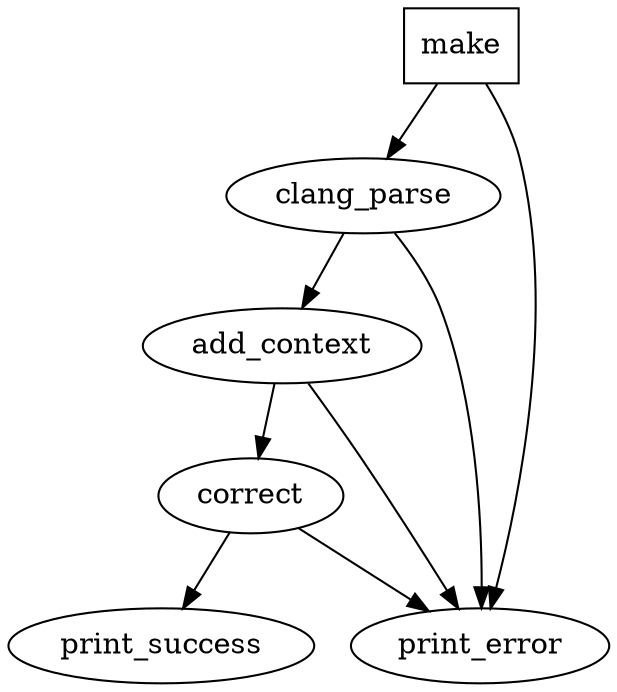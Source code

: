 digraph {
    make[shape=rectangle,data="{\"target\" : \"test\"}"];
    make->clang_parse;
    make->print_error;

    clang_parse->add_context;
    clang_parse->print_error;

    add_context->correct;
    add_context->print_error;

    correct[data="{\"base_url\" :\ \"http://localhost:4891/v1/\", \"linker_err_prompt\" : \"A fully JSON response with the schema: {\\\"message\\\": string, \\\"fix\\\": string} and no additional plaintext characters. The \\\"message\\\" field explains what the linker error means. The \\\"fix\\\" field contains an action that a programmer could do to directly resolve the error. The JSON object: \", \"compiler_err_prompt\": \"A fully JSON response with the schema: {\\\"message\\\": string, \\\"fix\\\": string} and no additional plaintext characters. The \\\"message\\\" field explains the error (in the context of the code). The \\\"fix\\\" field contains the full code chunk with updated changes, which ONLY fix the specified error. The JSON object:  \"}"];
    correct->print_success;
    correct->print_error;
}
